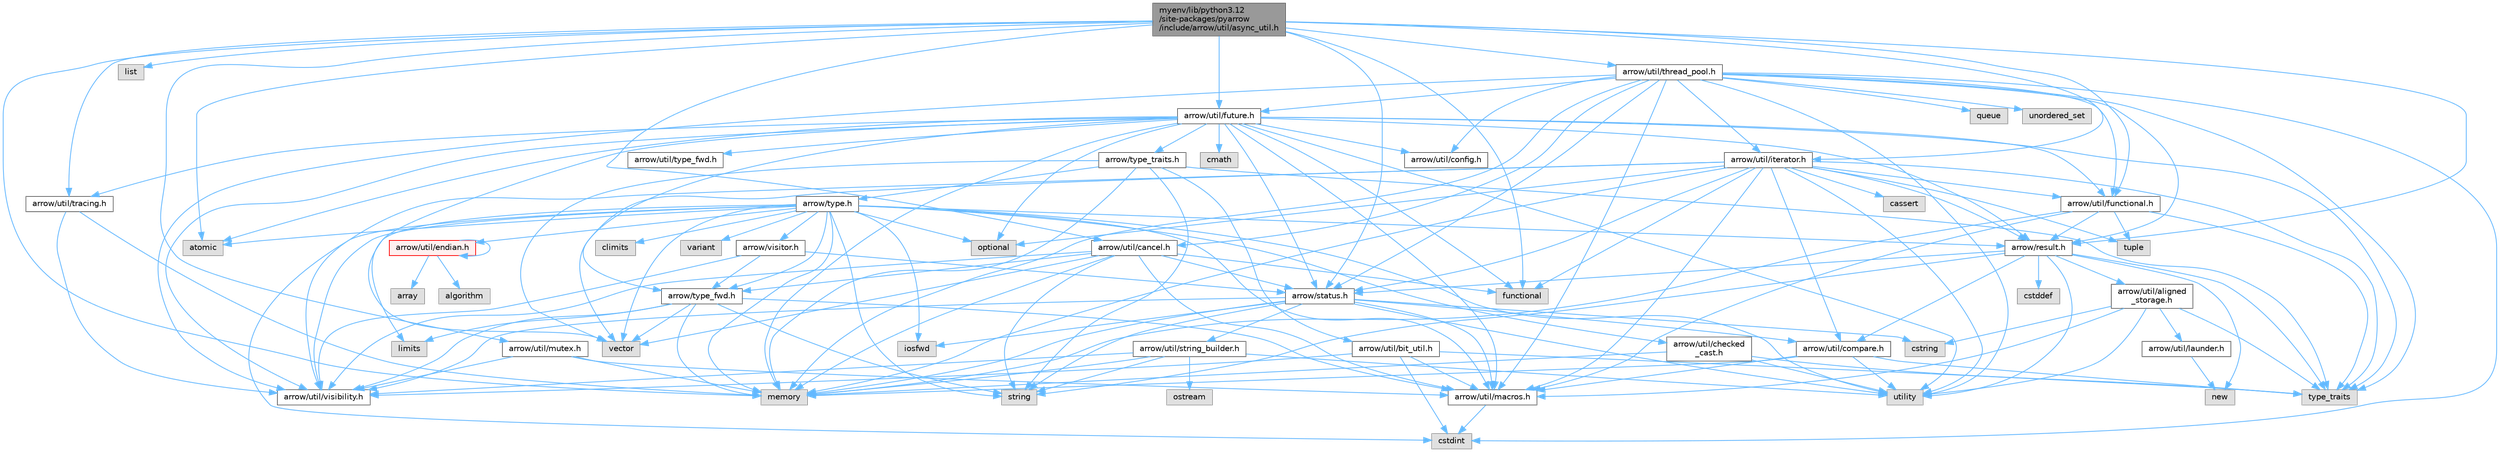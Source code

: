 digraph "myenv/lib/python3.12/site-packages/pyarrow/include/arrow/util/async_util.h"
{
 // LATEX_PDF_SIZE
  bgcolor="transparent";
  edge [fontname=Helvetica,fontsize=10,labelfontname=Helvetica,labelfontsize=10];
  node [fontname=Helvetica,fontsize=10,shape=box,height=0.2,width=0.4];
  Node1 [id="Node000001",label="myenv/lib/python3.12\l/site-packages/pyarrow\l/include/arrow/util/async_util.h",height=0.2,width=0.4,color="gray40", fillcolor="grey60", style="filled", fontcolor="black",tooltip=" "];
  Node1 -> Node2 [id="edge1_Node000001_Node000002",color="steelblue1",style="solid",tooltip=" "];
  Node2 [id="Node000002",label="atomic",height=0.2,width=0.4,color="grey60", fillcolor="#E0E0E0", style="filled",tooltip=" "];
  Node1 -> Node3 [id="edge2_Node000001_Node000003",color="steelblue1",style="solid",tooltip=" "];
  Node3 [id="Node000003",label="functional",height=0.2,width=0.4,color="grey60", fillcolor="#E0E0E0", style="filled",tooltip=" "];
  Node1 -> Node4 [id="edge3_Node000001_Node000004",color="steelblue1",style="solid",tooltip=" "];
  Node4 [id="Node000004",label="list",height=0.2,width=0.4,color="grey60", fillcolor="#E0E0E0", style="filled",tooltip=" "];
  Node1 -> Node5 [id="edge4_Node000001_Node000005",color="steelblue1",style="solid",tooltip=" "];
  Node5 [id="Node000005",label="memory",height=0.2,width=0.4,color="grey60", fillcolor="#E0E0E0", style="filled",tooltip=" "];
  Node1 -> Node6 [id="edge5_Node000001_Node000006",color="steelblue1",style="solid",tooltip=" "];
  Node6 [id="Node000006",label="arrow/result.h",height=0.2,width=0.4,color="grey40", fillcolor="white", style="filled",URL="$result_8h.html",tooltip=" "];
  Node6 -> Node7 [id="edge6_Node000006_Node000007",color="steelblue1",style="solid",tooltip=" "];
  Node7 [id="Node000007",label="cstddef",height=0.2,width=0.4,color="grey60", fillcolor="#E0E0E0", style="filled",tooltip=" "];
  Node6 -> Node8 [id="edge7_Node000006_Node000008",color="steelblue1",style="solid",tooltip=" "];
  Node8 [id="Node000008",label="new",height=0.2,width=0.4,color="grey60", fillcolor="#E0E0E0", style="filled",tooltip=" "];
  Node6 -> Node9 [id="edge8_Node000006_Node000009",color="steelblue1",style="solid",tooltip=" "];
  Node9 [id="Node000009",label="string",height=0.2,width=0.4,color="grey60", fillcolor="#E0E0E0", style="filled",tooltip=" "];
  Node6 -> Node10 [id="edge9_Node000006_Node000010",color="steelblue1",style="solid",tooltip=" "];
  Node10 [id="Node000010",label="type_traits",height=0.2,width=0.4,color="grey60", fillcolor="#E0E0E0", style="filled",tooltip=" "];
  Node6 -> Node11 [id="edge10_Node000006_Node000011",color="steelblue1",style="solid",tooltip=" "];
  Node11 [id="Node000011",label="utility",height=0.2,width=0.4,color="grey60", fillcolor="#E0E0E0", style="filled",tooltip=" "];
  Node6 -> Node12 [id="edge11_Node000006_Node000012",color="steelblue1",style="solid",tooltip=" "];
  Node12 [id="Node000012",label="arrow/status.h",height=0.2,width=0.4,color="grey40", fillcolor="white", style="filled",URL="$status_8h.html",tooltip=" "];
  Node12 -> Node13 [id="edge12_Node000012_Node000013",color="steelblue1",style="solid",tooltip=" "];
  Node13 [id="Node000013",label="cstring",height=0.2,width=0.4,color="grey60", fillcolor="#E0E0E0", style="filled",tooltip=" "];
  Node12 -> Node14 [id="edge13_Node000012_Node000014",color="steelblue1",style="solid",tooltip=" "];
  Node14 [id="Node000014",label="iosfwd",height=0.2,width=0.4,color="grey60", fillcolor="#E0E0E0", style="filled",tooltip=" "];
  Node12 -> Node5 [id="edge14_Node000012_Node000005",color="steelblue1",style="solid",tooltip=" "];
  Node12 -> Node9 [id="edge15_Node000012_Node000009",color="steelblue1",style="solid",tooltip=" "];
  Node12 -> Node11 [id="edge16_Node000012_Node000011",color="steelblue1",style="solid",tooltip=" "];
  Node12 -> Node15 [id="edge17_Node000012_Node000015",color="steelblue1",style="solid",tooltip=" "];
  Node15 [id="Node000015",label="arrow/util/compare.h",height=0.2,width=0.4,color="grey40", fillcolor="white", style="filled",URL="$util_2compare_8h.html",tooltip=" "];
  Node15 -> Node5 [id="edge18_Node000015_Node000005",color="steelblue1",style="solid",tooltip=" "];
  Node15 -> Node10 [id="edge19_Node000015_Node000010",color="steelblue1",style="solid",tooltip=" "];
  Node15 -> Node11 [id="edge20_Node000015_Node000011",color="steelblue1",style="solid",tooltip=" "];
  Node15 -> Node16 [id="edge21_Node000015_Node000016",color="steelblue1",style="solid",tooltip=" "];
  Node16 [id="Node000016",label="arrow/util/macros.h",height=0.2,width=0.4,color="grey40", fillcolor="white", style="filled",URL="$macros_8h.html",tooltip=" "];
  Node16 -> Node17 [id="edge22_Node000016_Node000017",color="steelblue1",style="solid",tooltip=" "];
  Node17 [id="Node000017",label="cstdint",height=0.2,width=0.4,color="grey60", fillcolor="#E0E0E0", style="filled",tooltip=" "];
  Node12 -> Node16 [id="edge23_Node000012_Node000016",color="steelblue1",style="solid",tooltip=" "];
  Node12 -> Node18 [id="edge24_Node000012_Node000018",color="steelblue1",style="solid",tooltip=" "];
  Node18 [id="Node000018",label="arrow/util/string_builder.h",height=0.2,width=0.4,color="grey40", fillcolor="white", style="filled",URL="$string__builder_8h.html",tooltip=" "];
  Node18 -> Node5 [id="edge25_Node000018_Node000005",color="steelblue1",style="solid",tooltip=" "];
  Node18 -> Node19 [id="edge26_Node000018_Node000019",color="steelblue1",style="solid",tooltip=" "];
  Node19 [id="Node000019",label="ostream",height=0.2,width=0.4,color="grey60", fillcolor="#E0E0E0", style="filled",tooltip=" "];
  Node18 -> Node9 [id="edge27_Node000018_Node000009",color="steelblue1",style="solid",tooltip=" "];
  Node18 -> Node11 [id="edge28_Node000018_Node000011",color="steelblue1",style="solid",tooltip=" "];
  Node18 -> Node20 [id="edge29_Node000018_Node000020",color="steelblue1",style="solid",tooltip=" "];
  Node20 [id="Node000020",label="arrow/util/visibility.h",height=0.2,width=0.4,color="grey40", fillcolor="white", style="filled",URL="$include_2arrow_2util_2visibility_8h.html",tooltip=" "];
  Node12 -> Node20 [id="edge30_Node000012_Node000020",color="steelblue1",style="solid",tooltip=" "];
  Node6 -> Node21 [id="edge31_Node000006_Node000021",color="steelblue1",style="solid",tooltip=" "];
  Node21 [id="Node000021",label="arrow/util/aligned\l_storage.h",height=0.2,width=0.4,color="grey40", fillcolor="white", style="filled",URL="$aligned__storage_8h.html",tooltip=" "];
  Node21 -> Node13 [id="edge32_Node000021_Node000013",color="steelblue1",style="solid",tooltip=" "];
  Node21 -> Node10 [id="edge33_Node000021_Node000010",color="steelblue1",style="solid",tooltip=" "];
  Node21 -> Node11 [id="edge34_Node000021_Node000011",color="steelblue1",style="solid",tooltip=" "];
  Node21 -> Node22 [id="edge35_Node000021_Node000022",color="steelblue1",style="solid",tooltip=" "];
  Node22 [id="Node000022",label="arrow/util/launder.h",height=0.2,width=0.4,color="grey40", fillcolor="white", style="filled",URL="$launder_8h.html",tooltip=" "];
  Node22 -> Node8 [id="edge36_Node000022_Node000008",color="steelblue1",style="solid",tooltip=" "];
  Node21 -> Node16 [id="edge37_Node000021_Node000016",color="steelblue1",style="solid",tooltip=" "];
  Node6 -> Node15 [id="edge38_Node000006_Node000015",color="steelblue1",style="solid",tooltip=" "];
  Node1 -> Node12 [id="edge39_Node000001_Node000012",color="steelblue1",style="solid",tooltip=" "];
  Node1 -> Node23 [id="edge40_Node000001_Node000023",color="steelblue1",style="solid",tooltip=" "];
  Node23 [id="Node000023",label="arrow/util/cancel.h",height=0.2,width=0.4,color="grey40", fillcolor="white", style="filled",URL="$cancel_8h.html",tooltip=" "];
  Node23 -> Node3 [id="edge41_Node000023_Node000003",color="steelblue1",style="solid",tooltip=" "];
  Node23 -> Node5 [id="edge42_Node000023_Node000005",color="steelblue1",style="solid",tooltip=" "];
  Node23 -> Node9 [id="edge43_Node000023_Node000009",color="steelblue1",style="solid",tooltip=" "];
  Node23 -> Node24 [id="edge44_Node000023_Node000024",color="steelblue1",style="solid",tooltip=" "];
  Node24 [id="Node000024",label="vector",height=0.2,width=0.4,color="grey60", fillcolor="#E0E0E0", style="filled",tooltip=" "];
  Node23 -> Node12 [id="edge45_Node000023_Node000012",color="steelblue1",style="solid",tooltip=" "];
  Node23 -> Node25 [id="edge46_Node000023_Node000025",color="steelblue1",style="solid",tooltip=" "];
  Node25 [id="Node000025",label="arrow/type_fwd.h",height=0.2,width=0.4,color="grey40", fillcolor="white", style="filled",URL="$arrow_2type__fwd_8h.html",tooltip=" "];
  Node25 -> Node26 [id="edge47_Node000025_Node000026",color="steelblue1",style="solid",tooltip=" "];
  Node26 [id="Node000026",label="limits",height=0.2,width=0.4,color="grey60", fillcolor="#E0E0E0", style="filled",tooltip=" "];
  Node25 -> Node5 [id="edge48_Node000025_Node000005",color="steelblue1",style="solid",tooltip=" "];
  Node25 -> Node9 [id="edge49_Node000025_Node000009",color="steelblue1",style="solid",tooltip=" "];
  Node25 -> Node24 [id="edge50_Node000025_Node000024",color="steelblue1",style="solid",tooltip=" "];
  Node25 -> Node16 [id="edge51_Node000025_Node000016",color="steelblue1",style="solid",tooltip=" "];
  Node25 -> Node20 [id="edge52_Node000025_Node000020",color="steelblue1",style="solid",tooltip=" "];
  Node23 -> Node16 [id="edge53_Node000023_Node000016",color="steelblue1",style="solid",tooltip=" "];
  Node23 -> Node20 [id="edge54_Node000023_Node000020",color="steelblue1",style="solid",tooltip=" "];
  Node1 -> Node27 [id="edge55_Node000001_Node000027",color="steelblue1",style="solid",tooltip=" "];
  Node27 [id="Node000027",label="arrow/util/functional.h",height=0.2,width=0.4,color="grey40", fillcolor="white", style="filled",URL="$functional_8h.html",tooltip=" "];
  Node27 -> Node5 [id="edge56_Node000027_Node000005",color="steelblue1",style="solid",tooltip=" "];
  Node27 -> Node28 [id="edge57_Node000027_Node000028",color="steelblue1",style="solid",tooltip=" "];
  Node28 [id="Node000028",label="tuple",height=0.2,width=0.4,color="grey60", fillcolor="#E0E0E0", style="filled",tooltip=" "];
  Node27 -> Node10 [id="edge58_Node000027_Node000010",color="steelblue1",style="solid",tooltip=" "];
  Node27 -> Node6 [id="edge59_Node000027_Node000006",color="steelblue1",style="solid",tooltip=" "];
  Node27 -> Node16 [id="edge60_Node000027_Node000016",color="steelblue1",style="solid",tooltip=" "];
  Node1 -> Node29 [id="edge61_Node000001_Node000029",color="steelblue1",style="solid",tooltip=" "];
  Node29 [id="Node000029",label="arrow/util/future.h",height=0.2,width=0.4,color="grey40", fillcolor="white", style="filled",URL="$future_8h.html",tooltip=" "];
  Node29 -> Node2 [id="edge62_Node000029_Node000002",color="steelblue1",style="solid",tooltip=" "];
  Node29 -> Node30 [id="edge63_Node000029_Node000030",color="steelblue1",style="solid",tooltip=" "];
  Node30 [id="Node000030",label="cmath",height=0.2,width=0.4,color="grey60", fillcolor="#E0E0E0", style="filled",tooltip=" "];
  Node29 -> Node3 [id="edge64_Node000029_Node000003",color="steelblue1",style="solid",tooltip=" "];
  Node29 -> Node5 [id="edge65_Node000029_Node000005",color="steelblue1",style="solid",tooltip=" "];
  Node29 -> Node31 [id="edge66_Node000029_Node000031",color="steelblue1",style="solid",tooltip=" "];
  Node31 [id="Node000031",label="optional",height=0.2,width=0.4,color="grey60", fillcolor="#E0E0E0", style="filled",tooltip=" "];
  Node29 -> Node10 [id="edge67_Node000029_Node000010",color="steelblue1",style="solid",tooltip=" "];
  Node29 -> Node11 [id="edge68_Node000029_Node000011",color="steelblue1",style="solid",tooltip=" "];
  Node29 -> Node24 [id="edge69_Node000029_Node000024",color="steelblue1",style="solid",tooltip=" "];
  Node29 -> Node6 [id="edge70_Node000029_Node000006",color="steelblue1",style="solid",tooltip=" "];
  Node29 -> Node12 [id="edge71_Node000029_Node000012",color="steelblue1",style="solid",tooltip=" "];
  Node29 -> Node25 [id="edge72_Node000029_Node000025",color="steelblue1",style="solid",tooltip=" "];
  Node29 -> Node32 [id="edge73_Node000029_Node000032",color="steelblue1",style="solid",tooltip=" "];
  Node32 [id="Node000032",label="arrow/type_traits.h",height=0.2,width=0.4,color="grey40", fillcolor="white", style="filled",URL="$include_2arrow_2type__traits_8h.html",tooltip=" "];
  Node32 -> Node5 [id="edge74_Node000032_Node000005",color="steelblue1",style="solid",tooltip=" "];
  Node32 -> Node9 [id="edge75_Node000032_Node000009",color="steelblue1",style="solid",tooltip=" "];
  Node32 -> Node10 [id="edge76_Node000032_Node000010",color="steelblue1",style="solid",tooltip=" "];
  Node32 -> Node24 [id="edge77_Node000032_Node000024",color="steelblue1",style="solid",tooltip=" "];
  Node32 -> Node33 [id="edge78_Node000032_Node000033",color="steelblue1",style="solid",tooltip=" "];
  Node33 [id="Node000033",label="arrow/type.h",height=0.2,width=0.4,color="grey40", fillcolor="white", style="filled",URL="$type_8h.html",tooltip=" "];
  Node33 -> Node2 [id="edge79_Node000033_Node000002",color="steelblue1",style="solid",tooltip=" "];
  Node33 -> Node34 [id="edge80_Node000033_Node000034",color="steelblue1",style="solid",tooltip=" "];
  Node34 [id="Node000034",label="climits",height=0.2,width=0.4,color="grey60", fillcolor="#E0E0E0", style="filled",tooltip=" "];
  Node33 -> Node17 [id="edge81_Node000033_Node000017",color="steelblue1",style="solid",tooltip=" "];
  Node33 -> Node14 [id="edge82_Node000033_Node000014",color="steelblue1",style="solid",tooltip=" "];
  Node33 -> Node26 [id="edge83_Node000033_Node000026",color="steelblue1",style="solid",tooltip=" "];
  Node33 -> Node5 [id="edge84_Node000033_Node000005",color="steelblue1",style="solid",tooltip=" "];
  Node33 -> Node31 [id="edge85_Node000033_Node000031",color="steelblue1",style="solid",tooltip=" "];
  Node33 -> Node9 [id="edge86_Node000033_Node000009",color="steelblue1",style="solid",tooltip=" "];
  Node33 -> Node11 [id="edge87_Node000033_Node000011",color="steelblue1",style="solid",tooltip=" "];
  Node33 -> Node35 [id="edge88_Node000033_Node000035",color="steelblue1",style="solid",tooltip=" "];
  Node35 [id="Node000035",label="variant",height=0.2,width=0.4,color="grey60", fillcolor="#E0E0E0", style="filled",tooltip=" "];
  Node33 -> Node24 [id="edge89_Node000033_Node000024",color="steelblue1",style="solid",tooltip=" "];
  Node33 -> Node6 [id="edge90_Node000033_Node000006",color="steelblue1",style="solid",tooltip=" "];
  Node33 -> Node25 [id="edge91_Node000033_Node000025",color="steelblue1",style="solid",tooltip=" "];
  Node33 -> Node36 [id="edge92_Node000033_Node000036",color="steelblue1",style="solid",tooltip=" "];
  Node36 [id="Node000036",label="arrow/util/checked\l_cast.h",height=0.2,width=0.4,color="grey40", fillcolor="white", style="filled",URL="$checked__cast_8h.html",tooltip=" "];
  Node36 -> Node5 [id="edge93_Node000036_Node000005",color="steelblue1",style="solid",tooltip=" "];
  Node36 -> Node10 [id="edge94_Node000036_Node000010",color="steelblue1",style="solid",tooltip=" "];
  Node36 -> Node11 [id="edge95_Node000036_Node000011",color="steelblue1",style="solid",tooltip=" "];
  Node33 -> Node37 [id="edge96_Node000033_Node000037",color="steelblue1",style="solid",tooltip=" "];
  Node37 [id="Node000037",label="arrow/util/endian.h",height=0.2,width=0.4,color="red", fillcolor="#FFF0F0", style="filled",URL="$endian_8h.html",tooltip=" "];
  Node37 -> Node37 [id="edge97_Node000037_Node000037",color="steelblue1",style="solid",tooltip=" "];
  Node37 -> Node38 [id="edge98_Node000037_Node000038",color="steelblue1",style="solid",tooltip=" "];
  Node38 [id="Node000038",label="algorithm",height=0.2,width=0.4,color="grey60", fillcolor="#E0E0E0", style="filled",tooltip=" "];
  Node37 -> Node39 [id="edge99_Node000037_Node000039",color="steelblue1",style="solid",tooltip=" "];
  Node39 [id="Node000039",label="array",height=0.2,width=0.4,color="grey60", fillcolor="#E0E0E0", style="filled",tooltip=" "];
  Node33 -> Node16 [id="edge100_Node000033_Node000016",color="steelblue1",style="solid",tooltip=" "];
  Node33 -> Node20 [id="edge101_Node000033_Node000020",color="steelblue1",style="solid",tooltip=" "];
  Node33 -> Node42 [id="edge102_Node000033_Node000042",color="steelblue1",style="solid",tooltip=" "];
  Node42 [id="Node000042",label="arrow/visitor.h",height=0.2,width=0.4,color="grey40", fillcolor="white", style="filled",URL="$visitor_8h.html",tooltip=" "];
  Node42 -> Node12 [id="edge103_Node000042_Node000012",color="steelblue1",style="solid",tooltip=" "];
  Node42 -> Node25 [id="edge104_Node000042_Node000025",color="steelblue1",style="solid",tooltip=" "];
  Node42 -> Node20 [id="edge105_Node000042_Node000020",color="steelblue1",style="solid",tooltip=" "];
  Node32 -> Node43 [id="edge106_Node000032_Node000043",color="steelblue1",style="solid",tooltip=" "];
  Node43 [id="Node000043",label="arrow/util/bit_util.h",height=0.2,width=0.4,color="grey40", fillcolor="white", style="filled",URL="$bit__util_8h.html",tooltip=" "];
  Node43 -> Node17 [id="edge107_Node000043_Node000017",color="steelblue1",style="solid",tooltip=" "];
  Node43 -> Node10 [id="edge108_Node000043_Node000010",color="steelblue1",style="solid",tooltip=" "];
  Node43 -> Node16 [id="edge109_Node000043_Node000016",color="steelblue1",style="solid",tooltip=" "];
  Node43 -> Node20 [id="edge110_Node000043_Node000020",color="steelblue1",style="solid",tooltip=" "];
  Node29 -> Node44 [id="edge111_Node000029_Node000044",color="steelblue1",style="solid",tooltip=" "];
  Node44 [id="Node000044",label="arrow/util/config.h",height=0.2,width=0.4,color="grey40", fillcolor="white", style="filled",URL="$pyarrow_2include_2arrow_2util_2config_8h.html",tooltip=" "];
  Node29 -> Node27 [id="edge112_Node000029_Node000027",color="steelblue1",style="solid",tooltip=" "];
  Node29 -> Node16 [id="edge113_Node000029_Node000016",color="steelblue1",style="solid",tooltip=" "];
  Node29 -> Node45 [id="edge114_Node000029_Node000045",color="steelblue1",style="solid",tooltip=" "];
  Node45 [id="Node000045",label="arrow/util/tracing.h",height=0.2,width=0.4,color="grey40", fillcolor="white", style="filled",URL="$tracing_8h.html",tooltip=" "];
  Node45 -> Node5 [id="edge115_Node000045_Node000005",color="steelblue1",style="solid",tooltip=" "];
  Node45 -> Node20 [id="edge116_Node000045_Node000020",color="steelblue1",style="solid",tooltip=" "];
  Node29 -> Node46 [id="edge117_Node000029_Node000046",color="steelblue1",style="solid",tooltip=" "];
  Node46 [id="Node000046",label="arrow/util/type_fwd.h",height=0.2,width=0.4,color="grey40", fillcolor="white", style="filled",URL="$arrow_2util_2type__fwd_8h.html",tooltip=" "];
  Node29 -> Node20 [id="edge118_Node000029_Node000020",color="steelblue1",style="solid",tooltip=" "];
  Node1 -> Node47 [id="edge119_Node000001_Node000047",color="steelblue1",style="solid",tooltip=" "];
  Node47 [id="Node000047",label="arrow/util/iterator.h",height=0.2,width=0.4,color="grey40", fillcolor="white", style="filled",URL="$iterator_8h.html",tooltip=" "];
  Node47 -> Node48 [id="edge120_Node000047_Node000048",color="steelblue1",style="solid",tooltip=" "];
  Node48 [id="Node000048",label="cassert",height=0.2,width=0.4,color="grey60", fillcolor="#E0E0E0", style="filled",tooltip=" "];
  Node47 -> Node3 [id="edge121_Node000047_Node000003",color="steelblue1",style="solid",tooltip=" "];
  Node47 -> Node5 [id="edge122_Node000047_Node000005",color="steelblue1",style="solid",tooltip=" "];
  Node47 -> Node31 [id="edge123_Node000047_Node000031",color="steelblue1",style="solid",tooltip=" "];
  Node47 -> Node28 [id="edge124_Node000047_Node000028",color="steelblue1",style="solid",tooltip=" "];
  Node47 -> Node10 [id="edge125_Node000047_Node000010",color="steelblue1",style="solid",tooltip=" "];
  Node47 -> Node11 [id="edge126_Node000047_Node000011",color="steelblue1",style="solid",tooltip=" "];
  Node47 -> Node24 [id="edge127_Node000047_Node000024",color="steelblue1",style="solid",tooltip=" "];
  Node47 -> Node6 [id="edge128_Node000047_Node000006",color="steelblue1",style="solid",tooltip=" "];
  Node47 -> Node12 [id="edge129_Node000047_Node000012",color="steelblue1",style="solid",tooltip=" "];
  Node47 -> Node15 [id="edge130_Node000047_Node000015",color="steelblue1",style="solid",tooltip=" "];
  Node47 -> Node27 [id="edge131_Node000047_Node000027",color="steelblue1",style="solid",tooltip=" "];
  Node47 -> Node16 [id="edge132_Node000047_Node000016",color="steelblue1",style="solid",tooltip=" "];
  Node47 -> Node20 [id="edge133_Node000047_Node000020",color="steelblue1",style="solid",tooltip=" "];
  Node1 -> Node49 [id="edge134_Node000001_Node000049",color="steelblue1",style="solid",tooltip=" "];
  Node49 [id="Node000049",label="arrow/util/mutex.h",height=0.2,width=0.4,color="grey40", fillcolor="white", style="filled",URL="$mutex_8h.html",tooltip=" "];
  Node49 -> Node5 [id="edge135_Node000049_Node000005",color="steelblue1",style="solid",tooltip=" "];
  Node49 -> Node16 [id="edge136_Node000049_Node000016",color="steelblue1",style="solid",tooltip=" "];
  Node49 -> Node20 [id="edge137_Node000049_Node000020",color="steelblue1",style="solid",tooltip=" "];
  Node1 -> Node50 [id="edge138_Node000001_Node000050",color="steelblue1",style="solid",tooltip=" "];
  Node50 [id="Node000050",label="arrow/util/thread_pool.h",height=0.2,width=0.4,color="grey40", fillcolor="white", style="filled",URL="$thread__pool_8h.html",tooltip=" "];
  Node50 -> Node17 [id="edge139_Node000050_Node000017",color="steelblue1",style="solid",tooltip=" "];
  Node50 -> Node5 [id="edge140_Node000050_Node000005",color="steelblue1",style="solid",tooltip=" "];
  Node50 -> Node51 [id="edge141_Node000050_Node000051",color="steelblue1",style="solid",tooltip=" "];
  Node51 [id="Node000051",label="queue",height=0.2,width=0.4,color="grey60", fillcolor="#E0E0E0", style="filled",tooltip=" "];
  Node50 -> Node10 [id="edge142_Node000050_Node000010",color="steelblue1",style="solid",tooltip=" "];
  Node50 -> Node52 [id="edge143_Node000050_Node000052",color="steelblue1",style="solid",tooltip=" "];
  Node52 [id="Node000052",label="unordered_set",height=0.2,width=0.4,color="grey60", fillcolor="#E0E0E0", style="filled",tooltip=" "];
  Node50 -> Node11 [id="edge144_Node000050_Node000011",color="steelblue1",style="solid",tooltip=" "];
  Node50 -> Node6 [id="edge145_Node000050_Node000006",color="steelblue1",style="solid",tooltip=" "];
  Node50 -> Node12 [id="edge146_Node000050_Node000012",color="steelblue1",style="solid",tooltip=" "];
  Node50 -> Node23 [id="edge147_Node000050_Node000023",color="steelblue1",style="solid",tooltip=" "];
  Node50 -> Node44 [id="edge148_Node000050_Node000044",color="steelblue1",style="solid",tooltip=" "];
  Node50 -> Node27 [id="edge149_Node000050_Node000027",color="steelblue1",style="solid",tooltip=" "];
  Node50 -> Node29 [id="edge150_Node000050_Node000029",color="steelblue1",style="solid",tooltip=" "];
  Node50 -> Node47 [id="edge151_Node000050_Node000047",color="steelblue1",style="solid",tooltip=" "];
  Node50 -> Node16 [id="edge152_Node000050_Node000016",color="steelblue1",style="solid",tooltip=" "];
  Node50 -> Node20 [id="edge153_Node000050_Node000020",color="steelblue1",style="solid",tooltip=" "];
  Node1 -> Node45 [id="edge154_Node000001_Node000045",color="steelblue1",style="solid",tooltip=" "];
}
